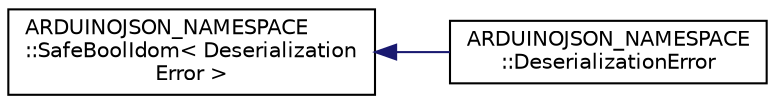 digraph "Graphical Class Hierarchy"
{
 // LATEX_PDF_SIZE
  edge [fontname="Helvetica",fontsize="10",labelfontname="Helvetica",labelfontsize="10"];
  node [fontname="Helvetica",fontsize="10",shape=record];
  rankdir="LR";
  Node0 [label="ARDUINOJSON_NAMESPACE\l::SafeBoolIdom\< Deserialization\lError \>",height=0.2,width=0.4,color="black", fillcolor="white", style="filled",URL="$classARDUINOJSON__NAMESPACE_1_1SafeBoolIdom.html",tooltip=" "];
  Node0 -> Node1 [dir="back",color="midnightblue",fontsize="10",style="solid",fontname="Helvetica"];
  Node1 [label="ARDUINOJSON_NAMESPACE\l::DeserializationError",height=0.2,width=0.4,color="black", fillcolor="white", style="filled",URL="$classARDUINOJSON__NAMESPACE_1_1DeserializationError.html",tooltip=" "];
}
